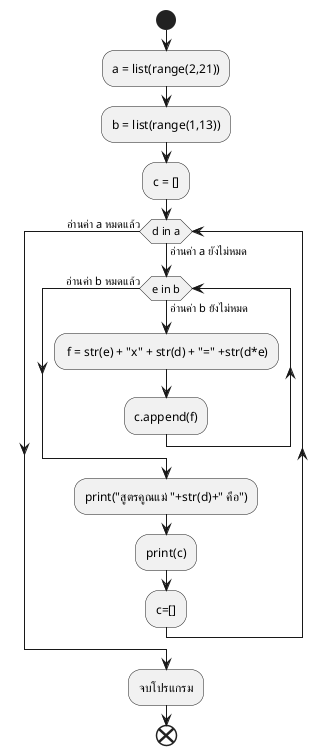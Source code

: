 @startuml
start
:a = list(range(2,21));
:b = list(range(1,13));
:c = [];
while (d in a) is (อ่านค่า a ยังไม่หมด)
    while (e in b) is (อ่านค่า b ยังไม่หมด)
        : f = str(e) + "x" + str(d) + "=" +str(d*e);
        :c.append(f);
    endwhile (อ่านค่า b หมดแล้ว)
    :print("สูตรคูณแม่ "+str(d)+" คือ");
    :print(c);
    :c=[];
endwhile (อ่านค่า a หมดแล้ว)
:จบโปรแกรม;
end
@enduml
